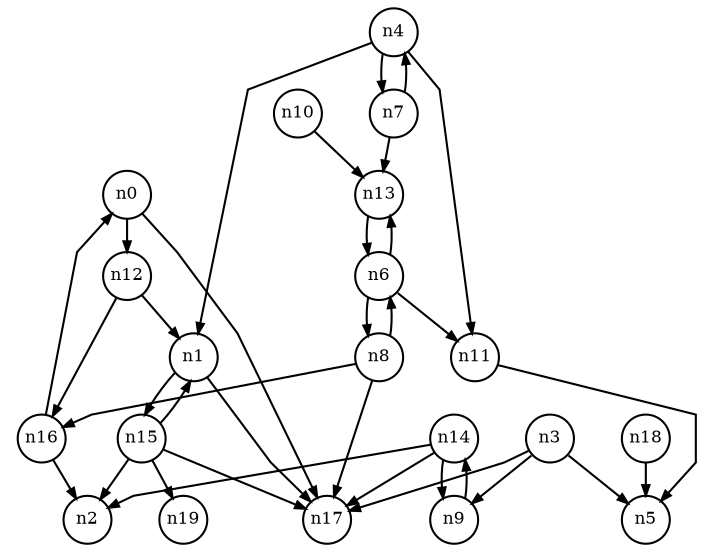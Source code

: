 digraph G{
splines=polyline;
ranksep=0.22;
nodesep=0.22;
nodesize=0.16;
fontsize=8
edge [arrowsize=0.5]
node [fontsize=8 shape=circle width=0.32 fixedsize=shape];

n0 -> n17
n0 -> n12
n1 -> n17
n1 -> n15
n3 -> n5
n3 -> n9
n3 -> n17
n9 -> n14
n4 -> n1
n4 -> n7
n4 -> n11
n7 -> n13
n7 -> n4
n11 -> n5
n8 -> n16
n8 -> n17
n8 -> n6
n6 -> n8
n6 -> n11
n6 -> n13
n13 -> n6
n16 -> n0
n16 -> n2
n10 -> n13
n12 -> n1
n12 -> n16
n14 -> n2
n14 -> n9
n14 -> n17
n15 -> n1
n15 -> n2
n15 -> n17
n15 -> n19
n18 -> n5
}
